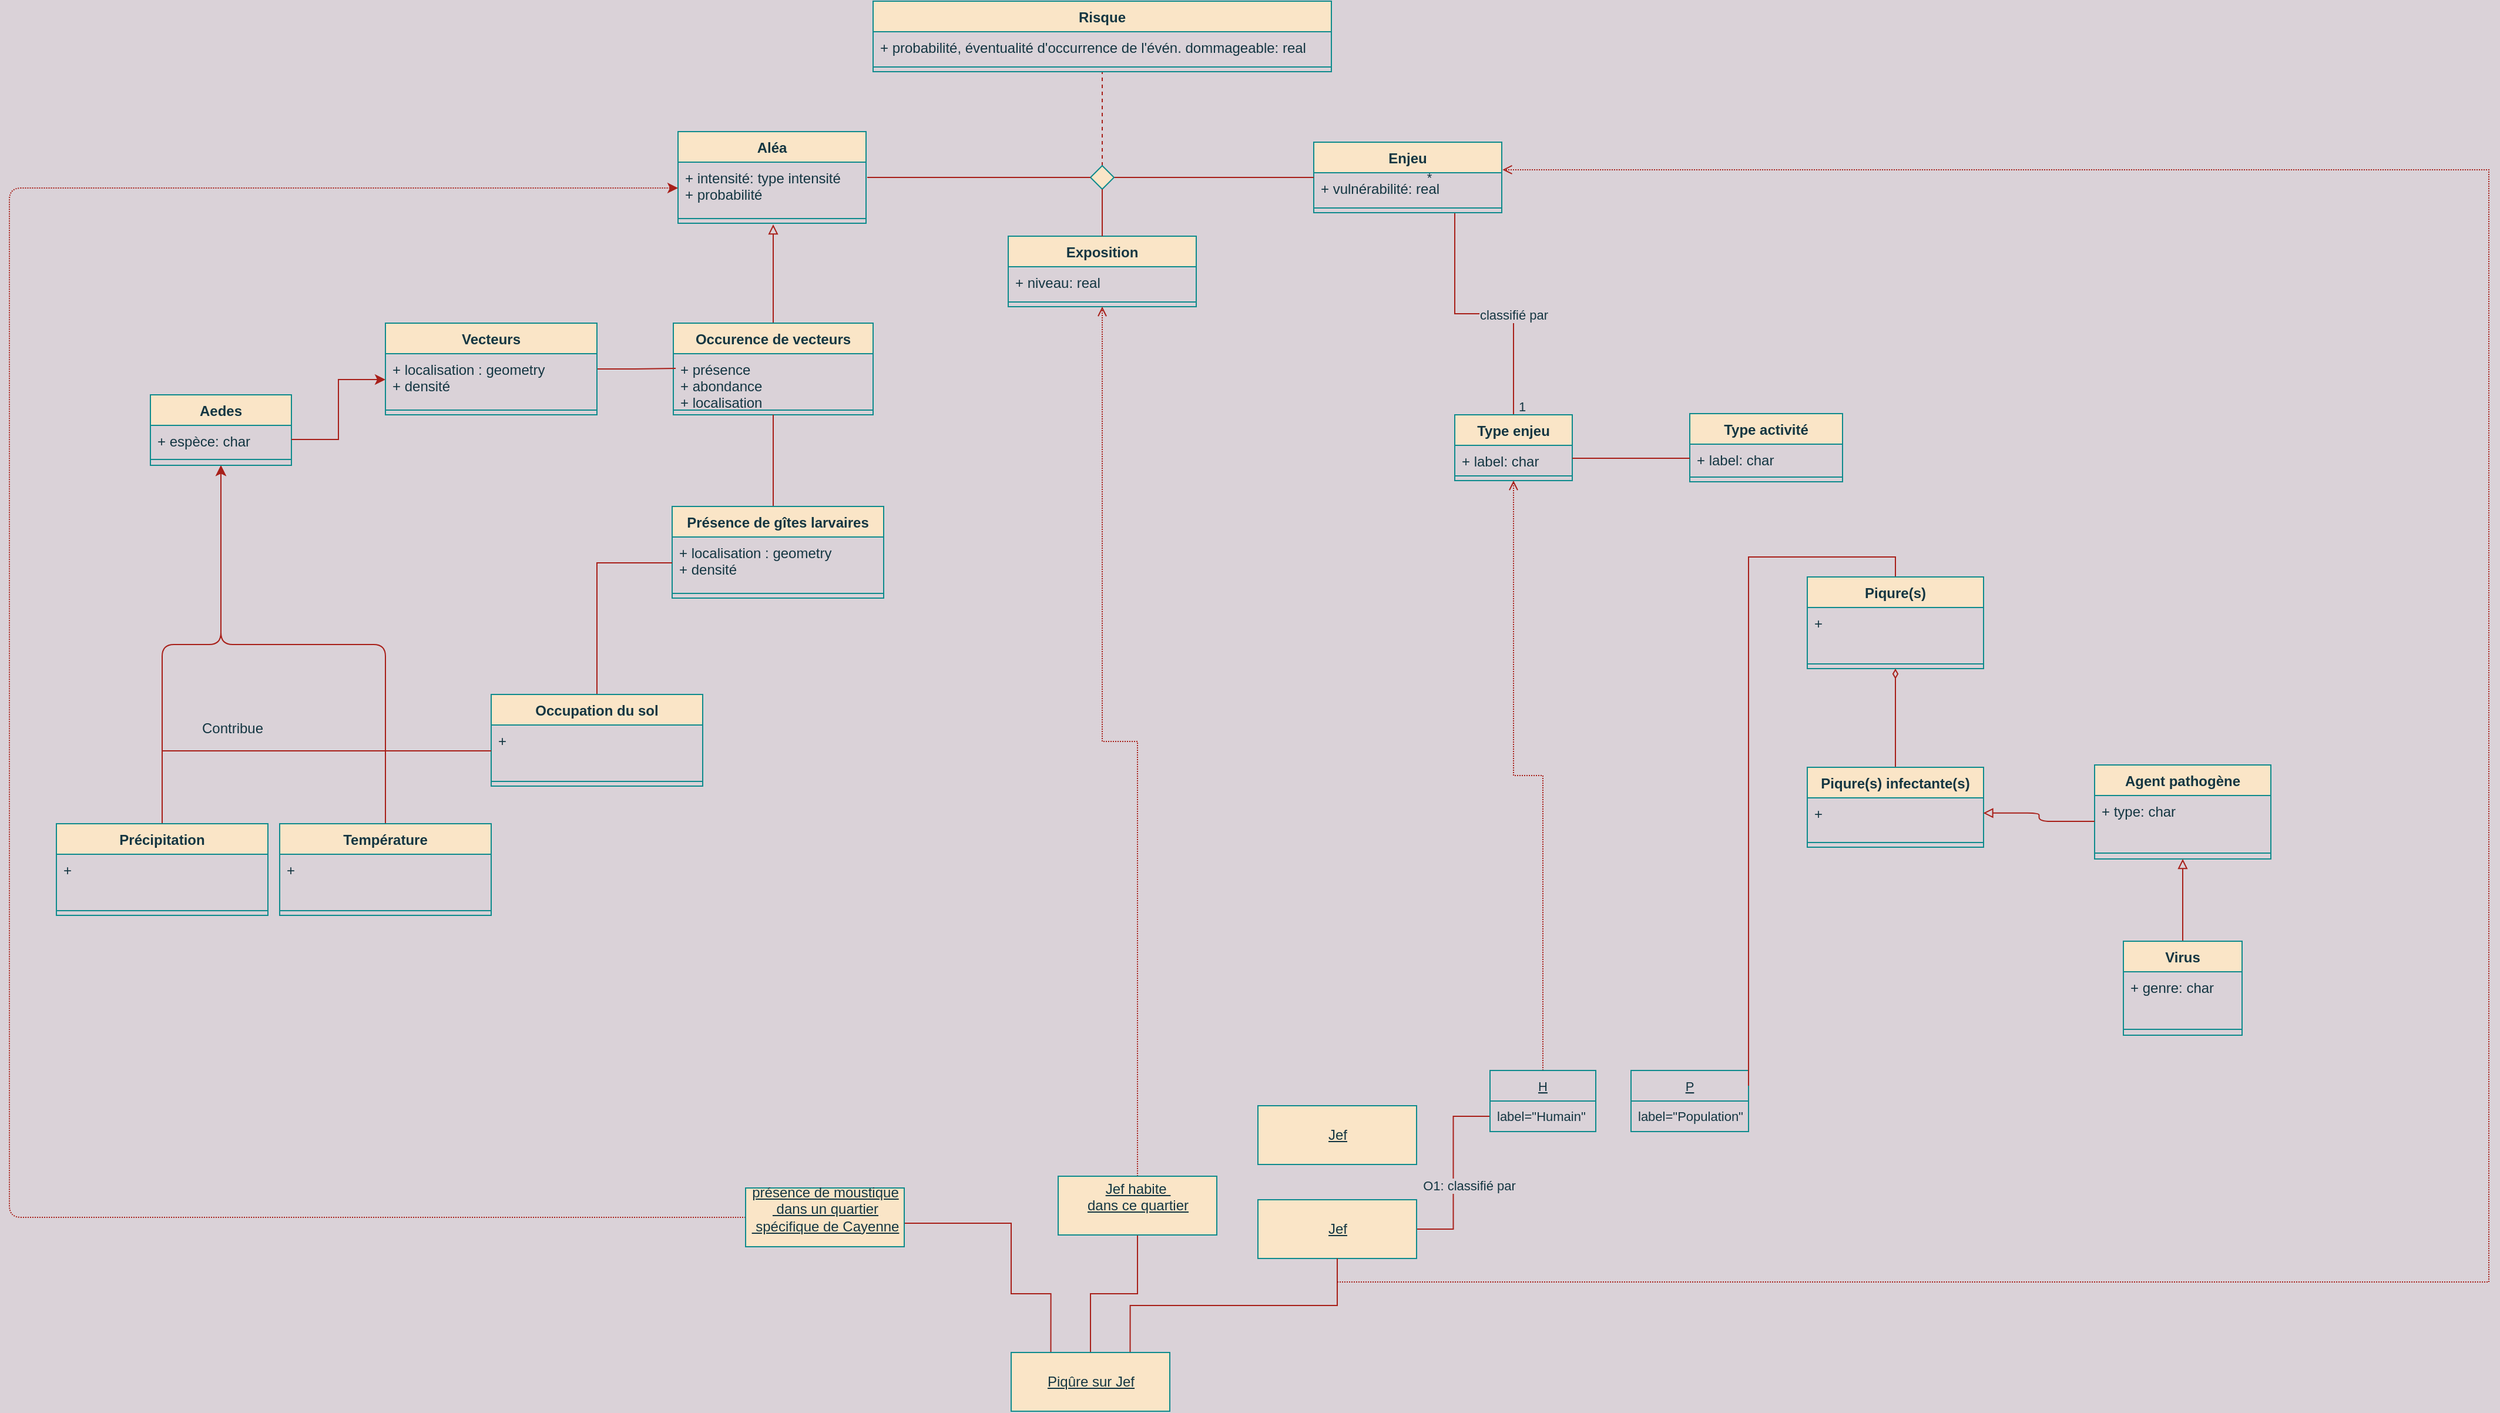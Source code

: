 <mxfile version="18.1.3" type="github">
  <diagram name="Page-1" id="c4acf3e9-155e-7222-9cf6-157b1a14988f">
    <mxGraphModel dx="2773" dy="1039" grid="1" gridSize="10" guides="1" tooltips="1" connect="1" arrows="1" fold="1" page="1" pageScale="1" pageWidth="850" pageHeight="1100" background="#DAD2D8" math="0" shadow="0">
      <root>
        <mxCell id="0" />
        <mxCell id="1" parent="0" />
        <mxCell id="qp6mDoGpQSlHUPDBLB4e-1" value="Exposition" style="swimlane;fontStyle=1;align=center;verticalAlign=top;childLayout=stackLayout;horizontal=1;startSize=26;horizontalStack=0;resizeParent=1;resizeParentMax=0;resizeLast=0;collapsible=1;marginBottom=0;fillColor=#FAE5C7;strokeColor=#0F8B8D;fontColor=#143642;" vertex="1" parent="1">
          <mxGeometry x="310" y="260" width="160" height="60" as="geometry">
            <mxRectangle x="600" y="310" width="90" height="26" as="alternateBounds" />
          </mxGeometry>
        </mxCell>
        <mxCell id="qp6mDoGpQSlHUPDBLB4e-2" value="+ niveau: real" style="text;strokeColor=none;fillColor=none;align=left;verticalAlign=top;spacingLeft=4;spacingRight=4;overflow=hidden;rotatable=0;points=[[0,0.5],[1,0.5]];portConstraint=eastwest;fontColor=#143642;" vertex="1" parent="qp6mDoGpQSlHUPDBLB4e-1">
          <mxGeometry y="26" width="160" height="26" as="geometry" />
        </mxCell>
        <mxCell id="qp6mDoGpQSlHUPDBLB4e-3" value="" style="line;strokeWidth=1;fillColor=none;align=left;verticalAlign=middle;spacingTop=-1;spacingLeft=3;spacingRight=3;rotatable=0;labelPosition=right;points=[];portConstraint=eastwest;strokeColor=#0F8B8D;fontColor=#143642;labelBackgroundColor=#DAD2D8;" vertex="1" parent="qp6mDoGpQSlHUPDBLB4e-1">
          <mxGeometry y="52" width="160" height="8" as="geometry" />
        </mxCell>
        <mxCell id="qp6mDoGpQSlHUPDBLB4e-4" style="edgeStyle=orthogonalEdgeStyle;shape=connector;rounded=0;orthogonalLoop=1;jettySize=auto;html=1;entryX=0.5;entryY=0;entryDx=0;entryDy=0;fontFamily=Helvetica;fontSize=11;fontColor=#143642;endArrow=none;endFill=0;strokeColor=#A8201A;exitX=0.75;exitY=1;exitDx=0;exitDy=0;labelBackgroundColor=#DAD2D8;" edge="1" parent="1" source="qp6mDoGpQSlHUPDBLB4e-6" target="qp6mDoGpQSlHUPDBLB4e-38">
          <mxGeometry relative="1" as="geometry" />
        </mxCell>
        <mxCell id="qp6mDoGpQSlHUPDBLB4e-5" value="classifié par" style="edgeLabel;html=1;align=center;verticalAlign=middle;resizable=0;points=[];fontSize=11;fontFamily=Helvetica;fontColor=#143642;labelBackgroundColor=#DAD2D8;" vertex="1" connectable="0" parent="qp6mDoGpQSlHUPDBLB4e-4">
          <mxGeometry x="0.234" relative="1" as="geometry">
            <mxPoint as="offset" />
          </mxGeometry>
        </mxCell>
        <mxCell id="qp6mDoGpQSlHUPDBLB4e-6" value="Enjeu" style="swimlane;fontStyle=1;align=center;verticalAlign=top;childLayout=stackLayout;horizontal=1;startSize=26;horizontalStack=0;resizeParent=1;resizeParentMax=0;resizeLast=0;collapsible=1;marginBottom=0;fillColor=#FAE5C7;strokeColor=#0F8B8D;fontColor=#143642;" vertex="1" parent="1">
          <mxGeometry x="570" y="180" width="160" height="60" as="geometry" />
        </mxCell>
        <mxCell id="qp6mDoGpQSlHUPDBLB4e-7" value="+ vulnérabilité: real" style="text;strokeColor=none;fillColor=none;align=left;verticalAlign=top;spacingLeft=4;spacingRight=4;overflow=hidden;rotatable=0;points=[[0,0.5],[1,0.5]];portConstraint=eastwest;fontColor=#143642;" vertex="1" parent="qp6mDoGpQSlHUPDBLB4e-6">
          <mxGeometry y="26" width="160" height="26" as="geometry" />
        </mxCell>
        <mxCell id="qp6mDoGpQSlHUPDBLB4e-8" value="" style="line;strokeWidth=1;fillColor=none;align=left;verticalAlign=middle;spacingTop=-1;spacingLeft=3;spacingRight=3;rotatable=0;labelPosition=right;points=[];portConstraint=eastwest;strokeColor=#0F8B8D;fontColor=#143642;labelBackgroundColor=#DAD2D8;" vertex="1" parent="qp6mDoGpQSlHUPDBLB4e-6">
          <mxGeometry y="52" width="160" height="8" as="geometry" />
        </mxCell>
        <mxCell id="qp6mDoGpQSlHUPDBLB4e-9" value="Aléa" style="swimlane;fontStyle=1;align=center;verticalAlign=top;childLayout=stackLayout;horizontal=1;startSize=26;horizontalStack=0;resizeParent=1;resizeParentMax=0;resizeLast=0;collapsible=1;marginBottom=0;fillColor=#FAE5C7;strokeColor=#0F8B8D;fontColor=#143642;" vertex="1" parent="1">
          <mxGeometry x="29" y="171" width="160" height="78" as="geometry" />
        </mxCell>
        <mxCell id="qp6mDoGpQSlHUPDBLB4e-10" value="+ intensité: type intensité&#xa;+ probabilité" style="text;strokeColor=none;fillColor=none;align=left;verticalAlign=top;spacingLeft=4;spacingRight=4;overflow=hidden;rotatable=0;points=[[0,0.5],[1,0.5]];portConstraint=eastwest;fontColor=#143642;" vertex="1" parent="qp6mDoGpQSlHUPDBLB4e-9">
          <mxGeometry y="26" width="160" height="44" as="geometry" />
        </mxCell>
        <mxCell id="qp6mDoGpQSlHUPDBLB4e-11" value="" style="line;strokeWidth=1;fillColor=none;align=left;verticalAlign=middle;spacingTop=-1;spacingLeft=3;spacingRight=3;rotatable=0;labelPosition=right;points=[];portConstraint=eastwest;strokeColor=#0F8B8D;fontColor=#143642;labelBackgroundColor=#DAD2D8;" vertex="1" parent="qp6mDoGpQSlHUPDBLB4e-9">
          <mxGeometry y="70" width="160" height="8" as="geometry" />
        </mxCell>
        <mxCell id="qp6mDoGpQSlHUPDBLB4e-12" style="edgeStyle=orthogonalEdgeStyle;rounded=0;orthogonalLoop=1;jettySize=auto;html=1;exitX=0.5;exitY=0;exitDx=0;exitDy=0;endArrow=none;endFill=0;dashed=1;entryX=0.5;entryY=1;entryDx=0;entryDy=0;strokeColor=#A8201A;fontColor=#143642;labelBackgroundColor=#DAD2D8;" edge="1" parent="1" source="qp6mDoGpQSlHUPDBLB4e-14" target="qp6mDoGpQSlHUPDBLB4e-18">
          <mxGeometry relative="1" as="geometry">
            <mxPoint x="390" y="120" as="targetPoint" />
            <Array as="points">
              <mxPoint x="390" y="160" />
              <mxPoint x="390" y="160" />
            </Array>
          </mxGeometry>
        </mxCell>
        <mxCell id="qp6mDoGpQSlHUPDBLB4e-13" style="edgeStyle=elbowEdgeStyle;rounded=0;orthogonalLoop=1;jettySize=auto;html=1;exitX=1;exitY=0.5;exitDx=0;exitDy=0;endArrow=none;endFill=0;strokeColor=#A8201A;fontColor=#143642;labelBackgroundColor=#DAD2D8;" edge="1" parent="1" source="qp6mDoGpQSlHUPDBLB4e-14" target="qp6mDoGpQSlHUPDBLB4e-7">
          <mxGeometry relative="1" as="geometry">
            <mxPoint x="540" y="155" as="targetPoint" />
            <Array as="points">
              <mxPoint x="510" y="210" />
            </Array>
          </mxGeometry>
        </mxCell>
        <mxCell id="qp6mDoGpQSlHUPDBLB4e-14" value="" style="rhombus;aspect=fixed;fillColor=#FAE5C7;strokeColor=#0F8B8D;fontColor=#143642;" vertex="1" parent="1">
          <mxGeometry x="380" y="200" width="20" height="20" as="geometry" />
        </mxCell>
        <mxCell id="qp6mDoGpQSlHUPDBLB4e-15" value="" style="endArrow=none;html=1;rounded=0;align=center;verticalAlign=bottom;labelBackgroundColor=none;edgeStyle=elbowEdgeStyle;strokeColor=#A8201A;fontColor=#143642;" edge="1" parent="1" target="qp6mDoGpQSlHUPDBLB4e-14">
          <mxGeometry relative="1" as="geometry">
            <mxPoint x="190" y="210" as="sourcePoint" />
            <Array as="points">
              <mxPoint x="260" y="210" />
              <mxPoint x="280" y="210" />
            </Array>
          </mxGeometry>
        </mxCell>
        <mxCell id="qp6mDoGpQSlHUPDBLB4e-16" value="" style="endArrow=none;html=1;rounded=0;align=center;verticalAlign=bottom;labelBackgroundColor=none;entryX=0.5;entryY=0;entryDx=0;entryDy=0;edgeStyle=elbowEdgeStyle;elbow=vertical;strokeColor=#A8201A;fontColor=#143642;" edge="1" parent="1" source="qp6mDoGpQSlHUPDBLB4e-14" target="qp6mDoGpQSlHUPDBLB4e-1">
          <mxGeometry relative="1" as="geometry">
            <mxPoint x="460" y="210" as="targetPoint" />
          </mxGeometry>
        </mxCell>
        <mxCell id="qp6mDoGpQSlHUPDBLB4e-18" value="Risque" style="swimlane;fontStyle=1;align=center;verticalAlign=top;childLayout=stackLayout;horizontal=1;startSize=26;horizontalStack=0;resizeParent=1;resizeParentMax=0;resizeLast=0;collapsible=1;marginBottom=0;fillColor=#FAE5C7;strokeColor=#0F8B8D;fontColor=#143642;" vertex="1" parent="1">
          <mxGeometry x="195" y="60" width="390" height="60" as="geometry" />
        </mxCell>
        <mxCell id="qp6mDoGpQSlHUPDBLB4e-19" value="+ probabilité, éventualité d&#39;occurrence de l&#39;évén. dommageable: real" style="text;strokeColor=none;fillColor=none;align=left;verticalAlign=top;spacingLeft=4;spacingRight=4;overflow=hidden;rotatable=0;points=[[0,0.5],[1,0.5]];portConstraint=eastwest;fontColor=#143642;" vertex="1" parent="qp6mDoGpQSlHUPDBLB4e-18">
          <mxGeometry y="26" width="390" height="26" as="geometry" />
        </mxCell>
        <mxCell id="qp6mDoGpQSlHUPDBLB4e-20" value="" style="line;strokeWidth=1;fillColor=none;align=left;verticalAlign=middle;spacingTop=-1;spacingLeft=3;spacingRight=3;rotatable=0;labelPosition=right;points=[];portConstraint=eastwest;strokeColor=#0F8B8D;fontColor=#143642;labelBackgroundColor=#DAD2D8;" vertex="1" parent="qp6mDoGpQSlHUPDBLB4e-18">
          <mxGeometry y="52" width="390" height="8" as="geometry" />
        </mxCell>
        <mxCell id="qp6mDoGpQSlHUPDBLB4e-22" style="edgeStyle=orthogonalEdgeStyle;shape=connector;rounded=0;orthogonalLoop=1;jettySize=auto;html=1;exitX=1;exitY=0.5;exitDx=0;exitDy=0;entryX=0.25;entryY=0;entryDx=0;entryDy=0;fontFamily=Helvetica;fontSize=11;fontColor=#143642;endArrow=none;endFill=0;strokeColor=#A8201A;labelBackgroundColor=#DAD2D8;" edge="1" parent="1" source="qp6mDoGpQSlHUPDBLB4e-23" target="qp6mDoGpQSlHUPDBLB4e-37">
          <mxGeometry relative="1" as="geometry">
            <Array as="points">
              <mxPoint x="312.5" y="1100" />
              <mxPoint x="312.5" y="1160" />
              <mxPoint x="346.5" y="1160" />
            </Array>
          </mxGeometry>
        </mxCell>
        <mxCell id="qp6mDoGpQSlHUPDBLB4e-179" style="edgeStyle=orthogonalEdgeStyle;curved=0;rounded=1;sketch=0;orthogonalLoop=1;jettySize=auto;html=1;exitX=0;exitY=0.5;exitDx=0;exitDy=0;entryX=0;entryY=0.5;entryDx=0;entryDy=0;fontColor=#143642;strokeColor=#A8201A;fillColor=#FAE5C7;dashed=1;dashPattern=1 1;" edge="1" parent="1" source="qp6mDoGpQSlHUPDBLB4e-23" target="qp6mDoGpQSlHUPDBLB4e-10">
          <mxGeometry relative="1" as="geometry">
            <Array as="points">
              <mxPoint x="-540" y="1095" />
              <mxPoint x="-540" y="219" />
            </Array>
          </mxGeometry>
        </mxCell>
        <mxCell id="qp6mDoGpQSlHUPDBLB4e-23" value="&lt;u&gt;présence de moustique&lt;br&gt;&amp;nbsp;dans un quartier&lt;br&gt;&amp;nbsp;spécifique de Cayenne&lt;br&gt;&lt;br&gt;&lt;/u&gt;" style="html=1;fillColor=#FAE5C7;strokeColor=#0F8B8D;fontColor=#143642;" vertex="1" parent="1">
          <mxGeometry x="86.5" y="1070" width="135" height="50" as="geometry" />
        </mxCell>
        <mxCell id="qp6mDoGpQSlHUPDBLB4e-24" style="edgeStyle=orthogonalEdgeStyle;rounded=0;orthogonalLoop=1;jettySize=auto;html=1;dashed=1;dashPattern=1 1;endArrow=open;endFill=0;entryX=1.004;entryY=-0.098;entryDx=0;entryDy=0;strokeColor=#A8201A;fontColor=#143642;labelBackgroundColor=#DAD2D8;entryPerimeter=0;exitX=0.5;exitY=1;exitDx=0;exitDy=0;" edge="1" parent="1" source="qp6mDoGpQSlHUPDBLB4e-27" target="qp6mDoGpQSlHUPDBLB4e-7">
          <mxGeometry relative="1" as="geometry">
            <mxPoint x="570" y="500" as="targetPoint" />
            <Array as="points">
              <mxPoint x="590" y="1150" />
              <mxPoint x="1570" y="1150" />
              <mxPoint x="1570" y="204" />
            </Array>
          </mxGeometry>
        </mxCell>
        <mxCell id="qp6mDoGpQSlHUPDBLB4e-25" style="edgeStyle=orthogonalEdgeStyle;shape=connector;rounded=0;orthogonalLoop=1;jettySize=auto;html=1;entryX=0;entryY=0.5;entryDx=0;entryDy=0;fontFamily=Helvetica;fontSize=11;fontColor=#143642;endArrow=none;endFill=0;strokeColor=#A8201A;exitX=1;exitY=0.5;exitDx=0;exitDy=0;labelBackgroundColor=#DAD2D8;" edge="1" parent="1" source="qp6mDoGpQSlHUPDBLB4e-27" target="qp6mDoGpQSlHUPDBLB4e-45">
          <mxGeometry relative="1" as="geometry" />
        </mxCell>
        <mxCell id="qp6mDoGpQSlHUPDBLB4e-26" value="O1: classifié par" style="edgeLabel;html=1;align=center;verticalAlign=middle;resizable=0;points=[];fontSize=11;fontFamily=Helvetica;fontColor=#143642;labelBackgroundColor=#DAD2D8;" vertex="1" connectable="0" parent="qp6mDoGpQSlHUPDBLB4e-25">
          <mxGeometry x="-0.338" y="1" relative="1" as="geometry">
            <mxPoint x="14" y="-16" as="offset" />
          </mxGeometry>
        </mxCell>
        <mxCell id="qp6mDoGpQSlHUPDBLB4e-27" value="&lt;u&gt;Jef&lt;/u&gt;" style="html=1;fillColor=#FAE5C7;strokeColor=#0F8B8D;fontColor=#143642;" vertex="1" parent="1">
          <mxGeometry x="522.5" y="1080" width="135" height="50" as="geometry" />
        </mxCell>
        <mxCell id="qp6mDoGpQSlHUPDBLB4e-28" style="edgeStyle=orthogonalEdgeStyle;rounded=0;orthogonalLoop=1;jettySize=auto;html=1;entryX=0.5;entryY=1;entryDx=0;entryDy=0;endArrow=open;endFill=0;dashed=1;dashPattern=1 1;strokeColor=#A8201A;fontColor=#143642;labelBackgroundColor=#DAD2D8;" edge="1" parent="1" source="qp6mDoGpQSlHUPDBLB4e-30" target="qp6mDoGpQSlHUPDBLB4e-1">
          <mxGeometry relative="1" as="geometry" />
        </mxCell>
        <mxCell id="qp6mDoGpQSlHUPDBLB4e-29" style="edgeStyle=orthogonalEdgeStyle;shape=connector;rounded=0;orthogonalLoop=1;jettySize=auto;html=1;exitX=0.5;exitY=1;exitDx=0;exitDy=0;entryX=0.5;entryY=0;entryDx=0;entryDy=0;fontFamily=Helvetica;fontSize=11;fontColor=#143642;endArrow=none;endFill=0;strokeColor=#A8201A;labelBackgroundColor=#DAD2D8;" edge="1" parent="1" source="qp6mDoGpQSlHUPDBLB4e-30" target="qp6mDoGpQSlHUPDBLB4e-37">
          <mxGeometry relative="1" as="geometry" />
        </mxCell>
        <mxCell id="qp6mDoGpQSlHUPDBLB4e-30" value="&lt;u&gt;Jef habite&amp;nbsp; &lt;br&gt;dans ce quartier&lt;br&gt;&lt;br&gt;&lt;/u&gt;" style="html=1;fillColor=#FAE5C7;strokeColor=#0F8B8D;fontColor=#143642;" vertex="1" parent="1">
          <mxGeometry x="352.5" y="1060" width="135" height="50" as="geometry" />
        </mxCell>
        <mxCell id="qp6mDoGpQSlHUPDBLB4e-36" style="edgeStyle=orthogonalEdgeStyle;shape=connector;rounded=0;orthogonalLoop=1;jettySize=auto;html=1;entryX=0.5;entryY=1;entryDx=0;entryDy=0;fontFamily=Helvetica;fontSize=11;fontColor=#143642;endArrow=none;endFill=0;strokeColor=#A8201A;exitX=0.75;exitY=0;exitDx=0;exitDy=0;labelBackgroundColor=#DAD2D8;" edge="1" parent="1" source="qp6mDoGpQSlHUPDBLB4e-37" target="qp6mDoGpQSlHUPDBLB4e-27">
          <mxGeometry relative="1" as="geometry" />
        </mxCell>
        <mxCell id="qp6mDoGpQSlHUPDBLB4e-37" value="&lt;u&gt;Piqûre&amp;nbsp;sur Jef&lt;/u&gt;" style="html=1;fillColor=#FAE5C7;strokeColor=#0F8B8D;fontColor=#143642;" vertex="1" parent="1">
          <mxGeometry x="312.5" y="1210" width="135" height="50" as="geometry" />
        </mxCell>
        <mxCell id="qp6mDoGpQSlHUPDBLB4e-38" value="Type enjeu" style="swimlane;fontStyle=1;align=center;verticalAlign=top;childLayout=stackLayout;horizontal=1;startSize=26;horizontalStack=0;resizeParent=1;resizeParentMax=0;resizeLast=0;collapsible=1;marginBottom=0;fillColor=#FAE5C7;strokeColor=#0F8B8D;fontColor=#143642;" vertex="1" parent="1">
          <mxGeometry x="690" y="412" width="100" height="56" as="geometry" />
        </mxCell>
        <mxCell id="qp6mDoGpQSlHUPDBLB4e-39" value="+ label: char" style="text;strokeColor=none;fillColor=none;align=left;verticalAlign=top;spacingLeft=4;spacingRight=4;overflow=hidden;rotatable=0;points=[[0,0.5],[1,0.5]];portConstraint=eastwest;fontColor=#143642;" vertex="1" parent="qp6mDoGpQSlHUPDBLB4e-38">
          <mxGeometry y="26" width="100" height="22" as="geometry" />
        </mxCell>
        <mxCell id="qp6mDoGpQSlHUPDBLB4e-40" value="" style="line;strokeWidth=1;fillColor=none;align=left;verticalAlign=middle;spacingTop=-1;spacingLeft=3;spacingRight=3;rotatable=0;labelPosition=right;points=[];portConstraint=eastwest;strokeColor=#0F8B8D;fontColor=#143642;labelBackgroundColor=#DAD2D8;" vertex="1" parent="qp6mDoGpQSlHUPDBLB4e-38">
          <mxGeometry y="48" width="100" height="8" as="geometry" />
        </mxCell>
        <mxCell id="qp6mDoGpQSlHUPDBLB4e-41" value="1" style="text;html=1;align=center;verticalAlign=middle;resizable=0;points=[];autosize=1;strokeColor=none;fillColor=none;fontSize=11;fontFamily=Helvetica;fontColor=#143642;" vertex="1" parent="1">
          <mxGeometry x="736.5" y="395" width="20" height="20" as="geometry" />
        </mxCell>
        <mxCell id="qp6mDoGpQSlHUPDBLB4e-42" value="*" style="text;html=1;align=center;verticalAlign=middle;resizable=0;points=[];autosize=1;strokeColor=none;fillColor=none;fontSize=11;fontFamily=Helvetica;fontColor=#143642;" vertex="1" parent="1">
          <mxGeometry x="657.5" y="200" width="20" height="20" as="geometry" />
        </mxCell>
        <mxCell id="qp6mDoGpQSlHUPDBLB4e-43" style="edgeStyle=orthogonalEdgeStyle;shape=connector;rounded=0;orthogonalLoop=1;jettySize=auto;html=1;entryX=0.5;entryY=1;entryDx=0;entryDy=0;fontFamily=Helvetica;fontSize=11;fontColor=#143642;endArrow=open;endFill=0;strokeColor=#A8201A;dashed=1;dashPattern=1 1;labelBackgroundColor=#DAD2D8;" edge="1" parent="1" source="qp6mDoGpQSlHUPDBLB4e-44" target="qp6mDoGpQSlHUPDBLB4e-38">
          <mxGeometry relative="1" as="geometry" />
        </mxCell>
        <mxCell id="qp6mDoGpQSlHUPDBLB4e-44" value="H" style="swimlane;fontStyle=4;childLayout=stackLayout;horizontal=1;startSize=26;fillColor=none;horizontalStack=0;resizeParent=1;resizeParentMax=0;resizeLast=0;collapsible=1;marginBottom=0;fontFamily=Helvetica;fontSize=11;fontColor=#143642;strokeColor=#0F8B8D;" vertex="1" parent="1">
          <mxGeometry x="720" y="970" width="90" height="52" as="geometry">
            <mxRectangle x="610" y="510" width="40" height="26" as="alternateBounds" />
          </mxGeometry>
        </mxCell>
        <mxCell id="qp6mDoGpQSlHUPDBLB4e-45" value="label=&quot;Humain&quot;" style="text;strokeColor=none;fillColor=none;align=left;verticalAlign=top;spacingLeft=4;spacingRight=4;overflow=hidden;rotatable=0;points=[[0,0.5],[1,0.5]];portConstraint=eastwest;fontFamily=Helvetica;fontSize=11;fontColor=#143642;" vertex="1" parent="qp6mDoGpQSlHUPDBLB4e-44">
          <mxGeometry y="26" width="90" height="26" as="geometry" />
        </mxCell>
        <mxCell id="qp6mDoGpQSlHUPDBLB4e-47" value="P" style="swimlane;fontStyle=4;childLayout=stackLayout;horizontal=1;startSize=26;fillColor=none;horizontalStack=0;resizeParent=1;resizeParentMax=0;resizeLast=0;collapsible=1;marginBottom=0;fontFamily=Helvetica;fontSize=11;fontColor=#143642;strokeColor=#0F8B8D;" vertex="1" parent="1">
          <mxGeometry x="840" y="970" width="100" height="52" as="geometry">
            <mxRectangle x="610" y="510" width="40" height="26" as="alternateBounds" />
          </mxGeometry>
        </mxCell>
        <mxCell id="qp6mDoGpQSlHUPDBLB4e-48" value="label=&quot;Population&quot;" style="text;strokeColor=none;fillColor=none;align=left;verticalAlign=top;spacingLeft=4;spacingRight=4;overflow=hidden;rotatable=0;points=[[0,0.5],[1,0.5]];portConstraint=eastwest;fontFamily=Helvetica;fontSize=11;fontColor=#143642;" vertex="1" parent="qp6mDoGpQSlHUPDBLB4e-47">
          <mxGeometry y="26" width="100" height="26" as="geometry" />
        </mxCell>
        <mxCell id="qp6mDoGpQSlHUPDBLB4e-53" style="edgeStyle=orthogonalEdgeStyle;sketch=0;orthogonalLoop=1;jettySize=auto;html=1;exitX=0.5;exitY=0;exitDx=0;exitDy=0;fontColor=#143642;strokeColor=#A8201A;fillColor=#FAE5C7;endArrow=block;endFill=0;rounded=0;labelBackgroundColor=#DAD2D8;" edge="1" parent="1" source="qp6mDoGpQSlHUPDBLB4e-49">
          <mxGeometry relative="1" as="geometry">
            <mxPoint x="110" y="250" as="targetPoint" />
            <Array as="points">
              <mxPoint x="110" y="310" />
              <mxPoint x="110" y="310" />
            </Array>
          </mxGeometry>
        </mxCell>
        <mxCell id="qp6mDoGpQSlHUPDBLB4e-49" value="Occurence de vecteurs" style="swimlane;fontStyle=1;align=center;verticalAlign=top;childLayout=stackLayout;horizontal=1;startSize=26;horizontalStack=0;resizeParent=1;resizeParentMax=0;resizeLast=0;collapsible=1;marginBottom=0;fillColor=#FAE5C7;strokeColor=#0F8B8D;fontColor=#143642;" vertex="1" parent="1">
          <mxGeometry x="25" y="334" width="170" height="78" as="geometry" />
        </mxCell>
        <mxCell id="qp6mDoGpQSlHUPDBLB4e-50" value="+ présence&#xa;+ abondance&#xa;+ localisation&#xa;" style="text;strokeColor=none;fillColor=none;align=left;verticalAlign=top;spacingLeft=4;spacingRight=4;overflow=hidden;rotatable=0;points=[[0,0.5],[1,0.5]];portConstraint=eastwest;fontColor=#143642;" vertex="1" parent="qp6mDoGpQSlHUPDBLB4e-49">
          <mxGeometry y="26" width="170" height="44" as="geometry" />
        </mxCell>
        <mxCell id="qp6mDoGpQSlHUPDBLB4e-51" value="" style="line;strokeWidth=1;fillColor=none;align=left;verticalAlign=middle;spacingTop=-1;spacingLeft=3;spacingRight=3;rotatable=0;labelPosition=right;points=[];portConstraint=eastwest;strokeColor=#0F8B8D;fontColor=#143642;labelBackgroundColor=#DAD2D8;" vertex="1" parent="qp6mDoGpQSlHUPDBLB4e-49">
          <mxGeometry y="70" width="170" height="8" as="geometry" />
        </mxCell>
        <mxCell id="qp6mDoGpQSlHUPDBLB4e-160" style="edgeStyle=orthogonalEdgeStyle;rounded=0;sketch=0;orthogonalLoop=1;jettySize=auto;html=1;exitX=0.5;exitY=0;exitDx=0;exitDy=0;entryX=1;entryY=0.25;entryDx=0;entryDy=0;fontColor=#143642;endArrow=none;endFill=0;strokeColor=#A8201A;fillColor=#FAE5C7;labelBackgroundColor=#DAD2D8;" edge="1" parent="1" source="qp6mDoGpQSlHUPDBLB4e-57" target="qp6mDoGpQSlHUPDBLB4e-47">
          <mxGeometry relative="1" as="geometry">
            <Array as="points">
              <mxPoint x="1065" y="533" />
            </Array>
          </mxGeometry>
        </mxCell>
        <mxCell id="qp6mDoGpQSlHUPDBLB4e-57" value="Piqure(s)" style="swimlane;fontStyle=1;align=center;verticalAlign=top;childLayout=stackLayout;horizontal=1;startSize=26;horizontalStack=0;resizeParent=1;resizeParentMax=0;resizeLast=0;collapsible=1;marginBottom=0;fillColor=#FAE5C7;strokeColor=#0F8B8D;fontColor=#143642;" vertex="1" parent="1">
          <mxGeometry x="990" y="550" width="150" height="78" as="geometry" />
        </mxCell>
        <mxCell id="qp6mDoGpQSlHUPDBLB4e-157" value="+ " style="text;strokeColor=none;fillColor=none;align=left;verticalAlign=top;spacingLeft=4;spacingRight=4;overflow=hidden;rotatable=0;points=[[0,0.5],[1,0.5]];portConstraint=eastwest;fontColor=#143642;" vertex="1" parent="qp6mDoGpQSlHUPDBLB4e-57">
          <mxGeometry y="26" width="150" height="44" as="geometry" />
        </mxCell>
        <mxCell id="qp6mDoGpQSlHUPDBLB4e-59" value="" style="line;strokeWidth=1;fillColor=none;align=left;verticalAlign=middle;spacingTop=-1;spacingLeft=3;spacingRight=3;rotatable=0;labelPosition=right;points=[];portConstraint=eastwest;strokeColor=#0F8B8D;fontColor=#143642;labelBackgroundColor=#DAD2D8;" vertex="1" parent="qp6mDoGpQSlHUPDBLB4e-57">
          <mxGeometry y="70" width="150" height="8" as="geometry" />
        </mxCell>
        <mxCell id="qp6mDoGpQSlHUPDBLB4e-63" style="edgeStyle=orthogonalEdgeStyle;rounded=0;sketch=0;orthogonalLoop=1;jettySize=auto;html=1;exitX=0.5;exitY=0;exitDx=0;exitDy=0;entryX=0.5;entryY=1;entryDx=0;entryDy=0;fontColor=#143642;endArrow=diamondThin;endFill=0;strokeColor=#A8201A;fillColor=#FAE5C7;labelBackgroundColor=#DAD2D8;" edge="1" parent="1" source="qp6mDoGpQSlHUPDBLB4e-60" target="qp6mDoGpQSlHUPDBLB4e-57">
          <mxGeometry relative="1" as="geometry" />
        </mxCell>
        <mxCell id="qp6mDoGpQSlHUPDBLB4e-60" value="Piqure(s) infectante(s)" style="swimlane;fontStyle=1;align=center;verticalAlign=top;childLayout=stackLayout;horizontal=1;startSize=26;horizontalStack=0;resizeParent=1;resizeParentMax=0;resizeLast=0;collapsible=1;marginBottom=0;fillColor=#FAE5C7;strokeColor=#0F8B8D;fontColor=#143642;" vertex="1" parent="1">
          <mxGeometry x="990" y="712" width="150" height="68" as="geometry" />
        </mxCell>
        <mxCell id="qp6mDoGpQSlHUPDBLB4e-61" value="+" style="text;strokeColor=none;fillColor=none;align=left;verticalAlign=top;spacingLeft=4;spacingRight=4;overflow=hidden;rotatable=0;points=[[0,0.5],[1,0.5]];portConstraint=eastwest;fontColor=#143642;" vertex="1" parent="qp6mDoGpQSlHUPDBLB4e-60">
          <mxGeometry y="26" width="150" height="34" as="geometry" />
        </mxCell>
        <mxCell id="qp6mDoGpQSlHUPDBLB4e-62" value="" style="line;strokeWidth=1;fillColor=none;align=left;verticalAlign=middle;spacingTop=-1;spacingLeft=3;spacingRight=3;rotatable=0;labelPosition=right;points=[];portConstraint=eastwest;strokeColor=#0F8B8D;fontColor=#143642;labelBackgroundColor=#DAD2D8;" vertex="1" parent="qp6mDoGpQSlHUPDBLB4e-60">
          <mxGeometry y="60" width="150" height="8" as="geometry" />
        </mxCell>
        <mxCell id="qp6mDoGpQSlHUPDBLB4e-142" style="edgeStyle=orthogonalEdgeStyle;rounded=0;sketch=0;orthogonalLoop=1;jettySize=auto;html=1;exitX=0.5;exitY=0;exitDx=0;exitDy=0;entryX=0.5;entryY=1;entryDx=0;entryDy=0;fontColor=#143642;endArrow=none;endFill=0;strokeColor=#A8201A;fillColor=#FAE5C7;labelBackgroundColor=#DAD2D8;" edge="1" parent="1" source="qp6mDoGpQSlHUPDBLB4e-126" target="qp6mDoGpQSlHUPDBLB4e-49">
          <mxGeometry relative="1" as="geometry">
            <Array as="points">
              <mxPoint x="110" y="490" />
            </Array>
          </mxGeometry>
        </mxCell>
        <mxCell id="qp6mDoGpQSlHUPDBLB4e-126" value="Présence de gîtes larvaires" style="swimlane;fontStyle=1;align=center;verticalAlign=top;childLayout=stackLayout;horizontal=1;startSize=26;horizontalStack=0;resizeParent=1;resizeParentMax=0;resizeLast=0;collapsible=1;marginBottom=0;fillColor=#FAE5C7;strokeColor=#0F8B8D;fontColor=#143642;" vertex="1" parent="1">
          <mxGeometry x="24" y="490" width="180" height="78" as="geometry" />
        </mxCell>
        <mxCell id="qp6mDoGpQSlHUPDBLB4e-127" value="+ localisation : geometry&#xa;+ densité&#xa;" style="text;strokeColor=none;fillColor=none;align=left;verticalAlign=top;spacingLeft=4;spacingRight=4;overflow=hidden;rotatable=0;points=[[0,0.5],[1,0.5]];portConstraint=eastwest;fontColor=#143642;" vertex="1" parent="qp6mDoGpQSlHUPDBLB4e-126">
          <mxGeometry y="26" width="180" height="44" as="geometry" />
        </mxCell>
        <mxCell id="qp6mDoGpQSlHUPDBLB4e-128" value="" style="line;strokeWidth=1;fillColor=none;align=left;verticalAlign=middle;spacingTop=-1;spacingLeft=3;spacingRight=3;rotatable=0;labelPosition=right;points=[];portConstraint=eastwest;strokeColor=#0F8B8D;fontColor=#143642;labelBackgroundColor=#DAD2D8;" vertex="1" parent="qp6mDoGpQSlHUPDBLB4e-126">
          <mxGeometry y="70" width="180" height="8" as="geometry" />
        </mxCell>
        <mxCell id="qp6mDoGpQSlHUPDBLB4e-136" style="edgeStyle=orthogonalEdgeStyle;rounded=0;sketch=0;orthogonalLoop=1;jettySize=auto;html=1;exitX=0.5;exitY=0;exitDx=0;exitDy=0;entryX=0;entryY=0.5;entryDx=0;entryDy=0;fontColor=#143642;endArrow=none;endFill=0;strokeColor=#A8201A;fillColor=#FAE5C7;labelBackgroundColor=#DAD2D8;" edge="1" parent="1" source="qp6mDoGpQSlHUPDBLB4e-130" target="qp6mDoGpQSlHUPDBLB4e-127">
          <mxGeometry relative="1" as="geometry" />
        </mxCell>
        <mxCell id="qp6mDoGpQSlHUPDBLB4e-130" value="Occupation du sol" style="swimlane;fontStyle=1;align=center;verticalAlign=top;childLayout=stackLayout;horizontal=1;startSize=26;horizontalStack=0;resizeParent=1;resizeParentMax=0;resizeLast=0;collapsible=1;marginBottom=0;fillColor=#FAE5C7;strokeColor=#0F8B8D;fontColor=#143642;" vertex="1" parent="1">
          <mxGeometry x="-130" y="650" width="180" height="78" as="geometry" />
        </mxCell>
        <mxCell id="qp6mDoGpQSlHUPDBLB4e-131" value="+" style="text;strokeColor=none;fillColor=none;align=left;verticalAlign=top;spacingLeft=4;spacingRight=4;overflow=hidden;rotatable=0;points=[[0,0.5],[1,0.5]];portConstraint=eastwest;fontColor=#143642;" vertex="1" parent="qp6mDoGpQSlHUPDBLB4e-130">
          <mxGeometry y="26" width="180" height="44" as="geometry" />
        </mxCell>
        <mxCell id="qp6mDoGpQSlHUPDBLB4e-132" value="" style="line;strokeWidth=1;fillColor=none;align=left;verticalAlign=middle;spacingTop=-1;spacingLeft=3;spacingRight=3;rotatable=0;labelPosition=right;points=[];portConstraint=eastwest;strokeColor=#0F8B8D;fontColor=#143642;labelBackgroundColor=#DAD2D8;" vertex="1" parent="qp6mDoGpQSlHUPDBLB4e-130">
          <mxGeometry y="70" width="180" height="8" as="geometry" />
        </mxCell>
        <mxCell id="qp6mDoGpQSlHUPDBLB4e-166" style="edgeStyle=orthogonalEdgeStyle;rounded=0;sketch=0;orthogonalLoop=1;jettySize=auto;html=1;exitX=0.5;exitY=0;exitDx=0;exitDy=0;entryX=0;entryY=0.5;entryDx=0;entryDy=0;fontColor=#143642;endArrow=none;endFill=0;strokeColor=#A8201A;fillColor=#FAE5C7;labelBackgroundColor=#DAD2D8;" edge="1" parent="1" source="qp6mDoGpQSlHUPDBLB4e-133" target="qp6mDoGpQSlHUPDBLB4e-131">
          <mxGeometry relative="1" as="geometry" />
        </mxCell>
        <mxCell id="qp6mDoGpQSlHUPDBLB4e-176" style="edgeStyle=orthogonalEdgeStyle;curved=0;rounded=1;sketch=0;orthogonalLoop=1;jettySize=auto;html=1;exitX=0.5;exitY=0;exitDx=0;exitDy=0;entryX=0.5;entryY=1;entryDx=0;entryDy=0;fontColor=#143642;strokeColor=#A8201A;fillColor=#FAE5C7;" edge="1" parent="1" source="qp6mDoGpQSlHUPDBLB4e-133" target="qp6mDoGpQSlHUPDBLB4e-172">
          <mxGeometry relative="1" as="geometry" />
        </mxCell>
        <mxCell id="qp6mDoGpQSlHUPDBLB4e-133" value="Précipitation" style="swimlane;fontStyle=1;align=center;verticalAlign=top;childLayout=stackLayout;horizontal=1;startSize=26;horizontalStack=0;resizeParent=1;resizeParentMax=0;resizeLast=0;collapsible=1;marginBottom=0;fillColor=#FAE5C7;strokeColor=#0F8B8D;fontColor=#143642;" vertex="1" parent="1">
          <mxGeometry x="-500" y="760" width="180" height="78" as="geometry" />
        </mxCell>
        <mxCell id="qp6mDoGpQSlHUPDBLB4e-134" value="+" style="text;strokeColor=none;fillColor=none;align=left;verticalAlign=top;spacingLeft=4;spacingRight=4;overflow=hidden;rotatable=0;points=[[0,0.5],[1,0.5]];portConstraint=eastwest;fontColor=#143642;" vertex="1" parent="qp6mDoGpQSlHUPDBLB4e-133">
          <mxGeometry y="26" width="180" height="44" as="geometry" />
        </mxCell>
        <mxCell id="qp6mDoGpQSlHUPDBLB4e-135" value="" style="line;strokeWidth=1;fillColor=none;align=left;verticalAlign=middle;spacingTop=-1;spacingLeft=3;spacingRight=3;rotatable=0;labelPosition=right;points=[];portConstraint=eastwest;strokeColor=#0F8B8D;fontColor=#143642;labelBackgroundColor=#DAD2D8;" vertex="1" parent="qp6mDoGpQSlHUPDBLB4e-133">
          <mxGeometry y="70" width="180" height="8" as="geometry" />
        </mxCell>
        <mxCell id="qp6mDoGpQSlHUPDBLB4e-137" value="Contribue" style="text;html=1;strokeColor=none;fillColor=none;align=center;verticalAlign=middle;whiteSpace=wrap;rounded=0;sketch=0;fontColor=#143642;" vertex="1" parent="1">
          <mxGeometry x="-380" y="664" width="60" height="30" as="geometry" />
        </mxCell>
        <mxCell id="qp6mDoGpQSlHUPDBLB4e-165" style="edgeStyle=orthogonalEdgeStyle;rounded=0;sketch=0;orthogonalLoop=1;jettySize=auto;html=1;exitX=0.5;exitY=0;exitDx=0;exitDy=0;entryX=0;entryY=0.5;entryDx=0;entryDy=0;fontColor=#143642;strokeColor=#A8201A;fillColor=#FAE5C7;endArrow=none;endFill=0;labelBackgroundColor=#DAD2D8;" edge="1" parent="1" source="qp6mDoGpQSlHUPDBLB4e-139" target="qp6mDoGpQSlHUPDBLB4e-131">
          <mxGeometry relative="1" as="geometry" />
        </mxCell>
        <mxCell id="qp6mDoGpQSlHUPDBLB4e-178" style="edgeStyle=orthogonalEdgeStyle;curved=0;rounded=1;sketch=0;orthogonalLoop=1;jettySize=auto;html=1;exitX=0.5;exitY=0;exitDx=0;exitDy=0;entryX=0.5;entryY=1;entryDx=0;entryDy=0;fontColor=#143642;strokeColor=#A8201A;fillColor=#FAE5C7;" edge="1" parent="1" source="qp6mDoGpQSlHUPDBLB4e-139" target="qp6mDoGpQSlHUPDBLB4e-172">
          <mxGeometry relative="1" as="geometry" />
        </mxCell>
        <mxCell id="qp6mDoGpQSlHUPDBLB4e-139" value="Température" style="swimlane;fontStyle=1;align=center;verticalAlign=top;childLayout=stackLayout;horizontal=1;startSize=26;horizontalStack=0;resizeParent=1;resizeParentMax=0;resizeLast=0;collapsible=1;marginBottom=0;fillColor=#FAE5C7;strokeColor=#0F8B8D;fontColor=#143642;" vertex="1" parent="1">
          <mxGeometry x="-310" y="760" width="180" height="78" as="geometry" />
        </mxCell>
        <mxCell id="qp6mDoGpQSlHUPDBLB4e-140" value="+" style="text;strokeColor=none;fillColor=none;align=left;verticalAlign=top;spacingLeft=4;spacingRight=4;overflow=hidden;rotatable=0;points=[[0,0.5],[1,0.5]];portConstraint=eastwest;fontColor=#143642;" vertex="1" parent="qp6mDoGpQSlHUPDBLB4e-139">
          <mxGeometry y="26" width="180" height="44" as="geometry" />
        </mxCell>
        <mxCell id="qp6mDoGpQSlHUPDBLB4e-141" value="" style="line;strokeWidth=1;fillColor=none;align=left;verticalAlign=middle;spacingTop=-1;spacingLeft=3;spacingRight=3;rotatable=0;labelPosition=right;points=[];portConstraint=eastwest;strokeColor=#0F8B8D;fontColor=#143642;labelBackgroundColor=#DAD2D8;" vertex="1" parent="qp6mDoGpQSlHUPDBLB4e-139">
          <mxGeometry y="70" width="180" height="8" as="geometry" />
        </mxCell>
        <mxCell id="qp6mDoGpQSlHUPDBLB4e-144" value="Agent pathogène" style="swimlane;fontStyle=1;align=center;verticalAlign=top;childLayout=stackLayout;horizontal=1;startSize=26;horizontalStack=0;resizeParent=1;resizeParentMax=0;resizeLast=0;collapsible=1;marginBottom=0;fillColor=#FAE5C7;strokeColor=#0F8B8D;fontColor=#143642;" vertex="1" parent="1">
          <mxGeometry x="1234.5" y="710" width="150" height="80" as="geometry" />
        </mxCell>
        <mxCell id="qp6mDoGpQSlHUPDBLB4e-145" value="+ type: char" style="text;strokeColor=none;fillColor=none;align=left;verticalAlign=top;spacingLeft=4;spacingRight=4;overflow=hidden;rotatable=0;points=[[0,0.5],[1,0.5]];portConstraint=eastwest;fontColor=#143642;" vertex="1" parent="qp6mDoGpQSlHUPDBLB4e-144">
          <mxGeometry y="26" width="150" height="44" as="geometry" />
        </mxCell>
        <mxCell id="qp6mDoGpQSlHUPDBLB4e-146" value="" style="line;strokeWidth=1;fillColor=none;align=left;verticalAlign=middle;spacingTop=-1;spacingLeft=3;spacingRight=3;rotatable=0;labelPosition=right;points=[];portConstraint=eastwest;strokeColor=#0F8B8D;fontColor=#143642;labelBackgroundColor=#DAD2D8;" vertex="1" parent="qp6mDoGpQSlHUPDBLB4e-144">
          <mxGeometry y="70" width="150" height="10" as="geometry" />
        </mxCell>
        <mxCell id="qp6mDoGpQSlHUPDBLB4e-151" style="edgeStyle=orthogonalEdgeStyle;rounded=0;sketch=0;orthogonalLoop=1;jettySize=auto;html=1;exitX=0.5;exitY=0;exitDx=0;exitDy=0;entryX=0.5;entryY=1;entryDx=0;entryDy=0;fontColor=#143642;endArrow=block;endFill=0;strokeColor=#A8201A;fillColor=#FAE5C7;labelBackgroundColor=#DAD2D8;" edge="1" parent="1" source="qp6mDoGpQSlHUPDBLB4e-147" target="qp6mDoGpQSlHUPDBLB4e-144">
          <mxGeometry relative="1" as="geometry" />
        </mxCell>
        <mxCell id="qp6mDoGpQSlHUPDBLB4e-147" value="Virus" style="swimlane;fontStyle=1;align=center;verticalAlign=top;childLayout=stackLayout;horizontal=1;startSize=26;horizontalStack=0;resizeParent=1;resizeParentMax=0;resizeLast=0;collapsible=1;marginBottom=0;fillColor=#FAE5C7;strokeColor=#0F8B8D;fontColor=#143642;" vertex="1" parent="1">
          <mxGeometry x="1259" y="860" width="101" height="80" as="geometry" />
        </mxCell>
        <mxCell id="qp6mDoGpQSlHUPDBLB4e-148" value="+ genre: char" style="text;strokeColor=none;fillColor=none;align=left;verticalAlign=top;spacingLeft=4;spacingRight=4;overflow=hidden;rotatable=0;points=[[0,0.5],[1,0.5]];portConstraint=eastwest;fontColor=#143642;" vertex="1" parent="qp6mDoGpQSlHUPDBLB4e-147">
          <mxGeometry y="26" width="101" height="44" as="geometry" />
        </mxCell>
        <mxCell id="qp6mDoGpQSlHUPDBLB4e-149" value="" style="line;strokeWidth=1;fillColor=none;align=left;verticalAlign=middle;spacingTop=-1;spacingLeft=3;spacingRight=3;rotatable=0;labelPosition=right;points=[];portConstraint=eastwest;strokeColor=#0F8B8D;fontColor=#143642;labelBackgroundColor=#DAD2D8;" vertex="1" parent="qp6mDoGpQSlHUPDBLB4e-147">
          <mxGeometry y="70" width="101" height="10" as="geometry" />
        </mxCell>
        <mxCell id="qp6mDoGpQSlHUPDBLB4e-152" value="Type activité" style="swimlane;fontStyle=1;align=center;verticalAlign=top;childLayout=stackLayout;horizontal=1;startSize=26;horizontalStack=0;resizeParent=1;resizeParentMax=0;resizeLast=0;collapsible=1;marginBottom=0;fillColor=#FAE5C7;strokeColor=#0F8B8D;fontColor=#143642;" vertex="1" parent="1">
          <mxGeometry x="890" y="411" width="130" height="58" as="geometry" />
        </mxCell>
        <mxCell id="qp6mDoGpQSlHUPDBLB4e-153" value="+ label: char" style="text;strokeColor=none;fillColor=none;align=left;verticalAlign=top;spacingLeft=4;spacingRight=4;overflow=hidden;rotatable=0;points=[[0,0.5],[1,0.5]];portConstraint=eastwest;fontColor=#143642;" vertex="1" parent="qp6mDoGpQSlHUPDBLB4e-152">
          <mxGeometry y="26" width="130" height="24" as="geometry" />
        </mxCell>
        <mxCell id="qp6mDoGpQSlHUPDBLB4e-154" value="" style="line;strokeWidth=1;fillColor=none;align=left;verticalAlign=middle;spacingTop=-1;spacingLeft=3;spacingRight=3;rotatable=0;labelPosition=right;points=[];portConstraint=eastwest;strokeColor=#0F8B8D;fontColor=#143642;labelBackgroundColor=#DAD2D8;" vertex="1" parent="qp6mDoGpQSlHUPDBLB4e-152">
          <mxGeometry y="50" width="130" height="8" as="geometry" />
        </mxCell>
        <mxCell id="qp6mDoGpQSlHUPDBLB4e-159" style="edgeStyle=orthogonalEdgeStyle;curved=0;rounded=1;sketch=0;orthogonalLoop=1;jettySize=auto;html=1;exitX=0;exitY=0.5;exitDx=0;exitDy=0;entryX=0.998;entryY=0.379;entryDx=0;entryDy=0;entryPerimeter=0;fontColor=#143642;endArrow=block;endFill=0;strokeColor=#A8201A;fillColor=#FAE5C7;labelBackgroundColor=#DAD2D8;" edge="1" parent="1" source="qp6mDoGpQSlHUPDBLB4e-145" target="qp6mDoGpQSlHUPDBLB4e-61">
          <mxGeometry relative="1" as="geometry" />
        </mxCell>
        <mxCell id="qp6mDoGpQSlHUPDBLB4e-171" style="edgeStyle=orthogonalEdgeStyle;rounded=0;sketch=0;orthogonalLoop=1;jettySize=auto;html=1;entryX=0.012;entryY=0.285;entryDx=0;entryDy=0;entryPerimeter=0;fontColor=#143642;endArrow=none;endFill=0;strokeColor=#A8201A;fillColor=#FAE5C7;labelBackgroundColor=#DAD2D8;" edge="1" parent="1" source="qp6mDoGpQSlHUPDBLB4e-168" target="qp6mDoGpQSlHUPDBLB4e-50">
          <mxGeometry relative="1" as="geometry" />
        </mxCell>
        <mxCell id="qp6mDoGpQSlHUPDBLB4e-168" value="Vecteurs" style="swimlane;fontStyle=1;align=center;verticalAlign=top;childLayout=stackLayout;horizontal=1;startSize=26;horizontalStack=0;resizeParent=1;resizeParentMax=0;resizeLast=0;collapsible=1;marginBottom=0;fillColor=#FAE5C7;strokeColor=#0F8B8D;fontColor=#143642;" vertex="1" parent="1">
          <mxGeometry x="-220" y="334" width="180" height="78" as="geometry" />
        </mxCell>
        <mxCell id="qp6mDoGpQSlHUPDBLB4e-169" value="+ localisation : geometry&#xa;+ densité&#xa;" style="text;strokeColor=none;fillColor=none;align=left;verticalAlign=top;spacingLeft=4;spacingRight=4;overflow=hidden;rotatable=0;points=[[0,0.5],[1,0.5]];portConstraint=eastwest;fontColor=#143642;" vertex="1" parent="qp6mDoGpQSlHUPDBLB4e-168">
          <mxGeometry y="26" width="180" height="44" as="geometry" />
        </mxCell>
        <mxCell id="qp6mDoGpQSlHUPDBLB4e-170" value="" style="line;strokeWidth=1;fillColor=none;align=left;verticalAlign=middle;spacingTop=-1;spacingLeft=3;spacingRight=3;rotatable=0;labelPosition=right;points=[];portConstraint=eastwest;strokeColor=#0F8B8D;fontColor=#143642;labelBackgroundColor=#DAD2D8;" vertex="1" parent="qp6mDoGpQSlHUPDBLB4e-168">
          <mxGeometry y="70" width="180" height="8" as="geometry" />
        </mxCell>
        <mxCell id="qp6mDoGpQSlHUPDBLB4e-172" value="Aedes" style="swimlane;fontStyle=1;align=center;verticalAlign=top;childLayout=stackLayout;horizontal=1;startSize=26;horizontalStack=0;resizeParent=1;resizeParentMax=0;resizeLast=0;collapsible=1;marginBottom=0;fillColor=#FAE5C7;strokeColor=#0F8B8D;fontColor=#143642;" vertex="1" parent="1">
          <mxGeometry x="-420" y="395" width="120" height="60" as="geometry" />
        </mxCell>
        <mxCell id="qp6mDoGpQSlHUPDBLB4e-173" value="+ espèce: char" style="text;strokeColor=none;fillColor=none;align=left;verticalAlign=top;spacingLeft=4;spacingRight=4;overflow=hidden;rotatable=0;points=[[0,0.5],[1,0.5]];portConstraint=eastwest;fontColor=#143642;" vertex="1" parent="qp6mDoGpQSlHUPDBLB4e-172">
          <mxGeometry y="26" width="120" height="24" as="geometry" />
        </mxCell>
        <mxCell id="qp6mDoGpQSlHUPDBLB4e-174" value="" style="line;strokeWidth=1;fillColor=none;align=left;verticalAlign=middle;spacingTop=-1;spacingLeft=3;spacingRight=3;rotatable=0;labelPosition=right;points=[];portConstraint=eastwest;labelBackgroundColor=#DAD2D8;strokeColor=#0F8B8D;fontColor=#143642;" vertex="1" parent="qp6mDoGpQSlHUPDBLB4e-172">
          <mxGeometry y="50" width="120" height="10" as="geometry" />
        </mxCell>
        <mxCell id="qp6mDoGpQSlHUPDBLB4e-175" style="edgeStyle=orthogonalEdgeStyle;rounded=0;sketch=0;orthogonalLoop=1;jettySize=auto;html=1;exitX=1;exitY=0.5;exitDx=0;exitDy=0;entryX=0;entryY=0.5;entryDx=0;entryDy=0;fontColor=#143642;strokeColor=#A8201A;fillColor=#FAE5C7;labelBackgroundColor=#DAD2D8;" edge="1" parent="1" source="qp6mDoGpQSlHUPDBLB4e-173" target="qp6mDoGpQSlHUPDBLB4e-169">
          <mxGeometry relative="1" as="geometry" />
        </mxCell>
        <mxCell id="qp6mDoGpQSlHUPDBLB4e-181" style="edgeStyle=orthogonalEdgeStyle;rounded=0;sketch=0;orthogonalLoop=1;jettySize=auto;html=1;exitX=1;exitY=0.5;exitDx=0;exitDy=0;entryX=0;entryY=0.5;entryDx=0;entryDy=0;fontColor=#143642;strokeColor=#A8201A;fillColor=#FAE5C7;endArrow=none;endFill=0;" edge="1" parent="1" source="qp6mDoGpQSlHUPDBLB4e-39" target="qp6mDoGpQSlHUPDBLB4e-153">
          <mxGeometry relative="1" as="geometry" />
        </mxCell>
        <mxCell id="qp6mDoGpQSlHUPDBLB4e-182" value="&lt;u&gt;Jef&lt;/u&gt;" style="html=1;fillColor=#FAE5C7;strokeColor=#0F8B8D;fontColor=#143642;" vertex="1" parent="1">
          <mxGeometry x="522.5" y="1000" width="135" height="50" as="geometry" />
        </mxCell>
      </root>
    </mxGraphModel>
  </diagram>
</mxfile>
